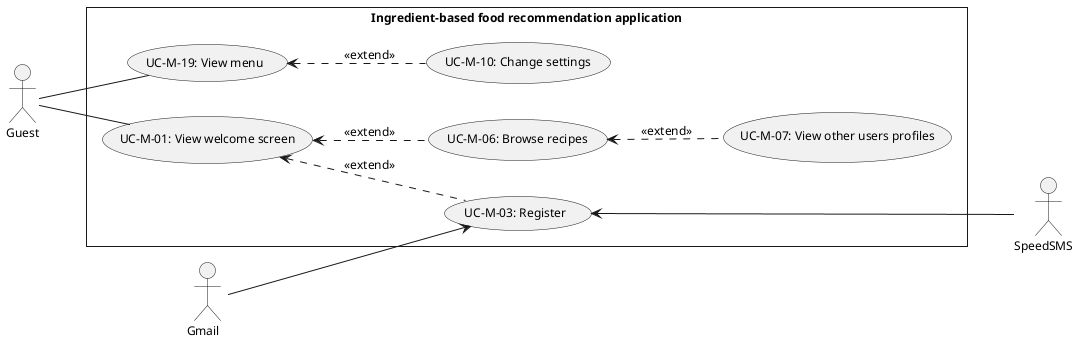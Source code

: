 @startuml GuestUsecase
skinparam style strictuml
skinparam monochrome true
skinparam linetype polyline
skinparam defaultFontSize 12
left to right direction
actor "Guest" as guest
actor "Gmail   " as gmail
actor "SpeedSMS   "as SpeedSMS

rectangle Ingredient-based<U+0020>food<U+0020>recommendation<U+0020>application {
    usecase "UC-M-01: View welcome screen" as ucViewWelcome
    usecase "UC-M-03: Register" as ucRegister
    usecase "UC-M-06: Browse recipes" as ucBrowseRecipes
    usecase "UC-M-07: View other users profiles" as ucViewUSProfile
    usecase "UC-M-10: Change settings" as ucManageSetting
    usecase "UC-M-19: View menu" as ucViewMenu
}

guest -- ucViewWelcome
    ucViewWelcome <.. ucRegister : <<extend>>
    ucViewWelcome <.. ucBrowseRecipes : <<extend>>
        ucBrowseRecipes <.. ucViewUSProfile : <<extend>>
guest -- ucViewMenu
    ucViewMenu <.. ucManageSetting : <<extend>>
    
SpeedSMS -up--> ucRegister
gmail -down-> ucRegister
@enduml
